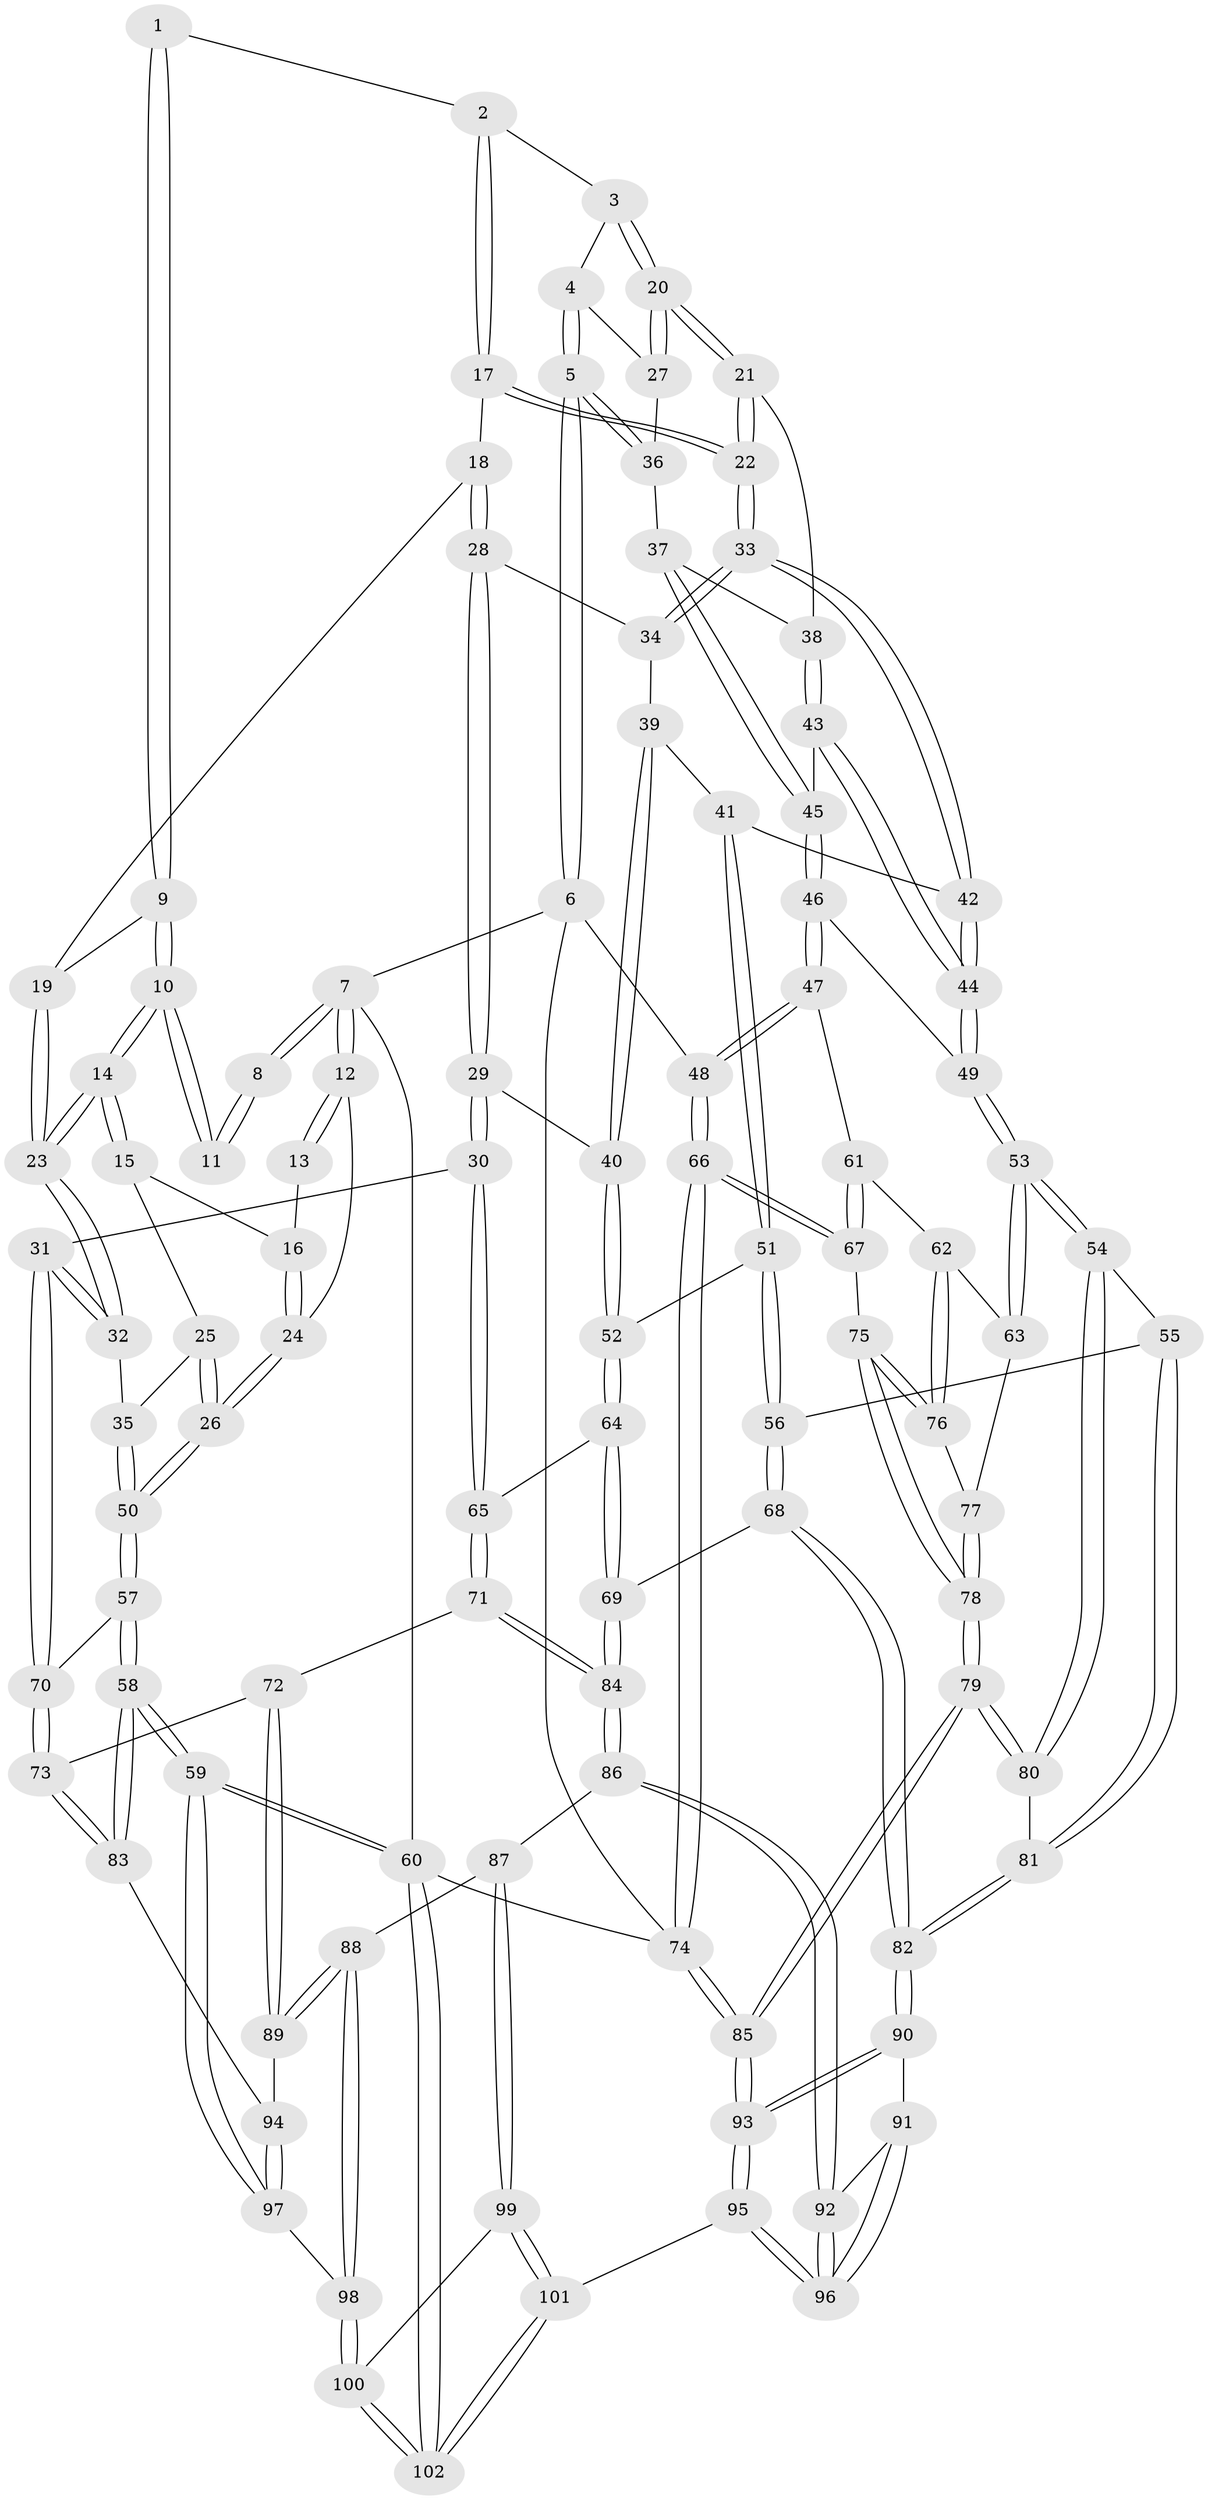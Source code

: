 // Generated by graph-tools (version 1.1) at 2025/38/03/09/25 02:38:39]
// undirected, 102 vertices, 252 edges
graph export_dot {
graph [start="1"]
  node [color=gray90,style=filled];
  1 [pos="+0.13884281776166268+0"];
  2 [pos="+0.5135865149376804+0"];
  3 [pos="+0.7180707719833984+0"];
  4 [pos="+1+0"];
  5 [pos="+1+0"];
  6 [pos="+1+0"];
  7 [pos="+0+0"];
  8 [pos="+0.0819520811290803+0"];
  9 [pos="+0.21225997240133282+0.11564708970871478"];
  10 [pos="+0.16073509382217424+0.13501263975817365"];
  11 [pos="+0.12792636020202838+0.11305254569897694"];
  12 [pos="+0+0"];
  13 [pos="+0.12134208464396373+0.11337575868112082"];
  14 [pos="+0.1503778365939706+0.23215762295780612"];
  15 [pos="+0.08198390997552454+0.23370194818545903"];
  16 [pos="+0.029520139827207057+0.16728530939302771"];
  17 [pos="+0.46655813899899107+0.025049213319116935"];
  18 [pos="+0.43577034020399713+0.07400639949432287"];
  19 [pos="+0.2900031953204956+0.11261083588435054"];
  20 [pos="+0.7183675873393253+0.2739327983799881"];
  21 [pos="+0.7075549671884286+0.2867330102692818"];
  22 [pos="+0.6876597850452484+0.2953767104238974"];
  23 [pos="+0.20612405097825898+0.3315297902116379"];
  24 [pos="+0+0.14407796582026264"];
  25 [pos="+0.05346734688920305+0.25291593113880645"];
  26 [pos="+0+0.3007764499200997"];
  27 [pos="+0.7219859809292505+0.27244683761359634"];
  28 [pos="+0.417663133472318+0.25500211968853936"];
  29 [pos="+0.3160114662045354+0.3935278084958788"];
  30 [pos="+0.2623591365381274+0.4181186739752532"];
  31 [pos="+0.24436293878986043+0.4193968487479242"];
  32 [pos="+0.23433833814275035+0.41054674511066647"];
  33 [pos="+0.6829144250861896+0.30134845477940986"];
  34 [pos="+0.4893098871218228+0.2906090199541343"];
  35 [pos="+0.08492969216786549+0.38405561022096746"];
  36 [pos="+0.8172340137014543+0.24758740442049287"];
  37 [pos="+0.9263174284858873+0.3389236033569054"];
  38 [pos="+0.7790355458759514+0.3412970903781597"];
  39 [pos="+0.5344082853423043+0.3716062701217532"];
  40 [pos="+0.4874896682097161+0.4721532918451075"];
  41 [pos="+0.6526751466039724+0.3880390509032155"];
  42 [pos="+0.6667225368392191+0.358763971701838"];
  43 [pos="+0.8082551717926542+0.4027294844627247"];
  44 [pos="+0.8066340807329849+0.4533472919148865"];
  45 [pos="+0.9413662324480214+0.34511296477169345"];
  46 [pos="+1+0.358799990485917"];
  47 [pos="+1+0.35650678412075654"];
  48 [pos="+1+0.3107333407350709"];
  49 [pos="+0.8121718853049112+0.4746328544281341"];
  50 [pos="+0+0.3848718165034393"];
  51 [pos="+0.6393174967223318+0.4755474292952918"];
  52 [pos="+0.5223751975371933+0.5046232774175237"];
  53 [pos="+0.7896061081686838+0.5587427673190021"];
  54 [pos="+0.7800976410524867+0.5646611863832142"];
  55 [pos="+0.735075313884021+0.562474119786422"];
  56 [pos="+0.7190598090145589+0.5567995020618692"];
  57 [pos="+0+0.4561479761344704"];
  58 [pos="+0+1"];
  59 [pos="+0+1"];
  60 [pos="+0+1"];
  61 [pos="+0.9080614273933618+0.537723417347395"];
  62 [pos="+0.8419354868347697+0.5593824496007415"];
  63 [pos="+0.8260580077140804+0.560662650290169"];
  64 [pos="+0.49030411244467426+0.6465426401009569"];
  65 [pos="+0.40353196882849884+0.6420774049782646"];
  66 [pos="+1+0.6405155061691573"];
  67 [pos="+1+0.6549453904584465"];
  68 [pos="+0.5343194069495144+0.6935808794357712"];
  69 [pos="+0.5326574205022568+0.6931536146422533"];
  70 [pos="+0.16225261449285092+0.5683387806344706"];
  71 [pos="+0.3434780464864415+0.6940142404035672"];
  72 [pos="+0.30966024654940955+0.7099853082807605"];
  73 [pos="+0.1466646609920183+0.7009552339921851"];
  74 [pos="+1+1"];
  75 [pos="+0.9977506699715566+0.6762909094519078"];
  76 [pos="+0.9604668450549154+0.649976855848961"];
  77 [pos="+0.884842639386659+0.634955835541692"];
  78 [pos="+0.9361806929415107+0.7168368058718028"];
  79 [pos="+0.8717470062304562+0.7756498652203152"];
  80 [pos="+0.8217406815651609+0.7336368418700002"];
  81 [pos="+0.6688732913160194+0.7637502471135437"];
  82 [pos="+0.6412468717064275+0.7824197797358718"];
  83 [pos="+0.13534965042085992+0.7154409812012766"];
  84 [pos="+0.44708948270143883+0.8237150309091704"];
  85 [pos="+0.931883706589902+1"];
  86 [pos="+0.4378044251170673+0.853161297126258"];
  87 [pos="+0.4115963190235981+0.8581256435500894"];
  88 [pos="+0.3993156455755933+0.8555260119791848"];
  89 [pos="+0.35176583512911536+0.8374370884705393"];
  90 [pos="+0.6430330487860763+0.8068458313444864"];
  91 [pos="+0.5975702028758493+0.8298052743832565"];
  92 [pos="+0.45767054468240354+0.8723683287882412"];
  93 [pos="+0.8115103218864144+1"];
  94 [pos="+0.28444661538818883+0.8611069760332826"];
  95 [pos="+0.5979215106935466+1"];
  96 [pos="+0.4994948183788532+0.9463954271434832"];
  97 [pos="+0.2644798544759854+0.9282305901842902"];
  98 [pos="+0.29885266826135404+0.9466689175041277"];
  99 [pos="+0.3763395497097919+0.9400314347350781"];
  100 [pos="+0.3188146143177174+0.9648427064693622"];
  101 [pos="+0.5357251936856567+1"];
  102 [pos="+0.38322956552945237+1"];
  1 -- 2;
  1 -- 9;
  1 -- 9;
  2 -- 3;
  2 -- 17;
  2 -- 17;
  3 -- 4;
  3 -- 20;
  3 -- 20;
  4 -- 5;
  4 -- 5;
  4 -- 27;
  5 -- 6;
  5 -- 6;
  5 -- 36;
  5 -- 36;
  6 -- 7;
  6 -- 48;
  6 -- 74;
  7 -- 8;
  7 -- 8;
  7 -- 12;
  7 -- 12;
  7 -- 60;
  8 -- 11;
  8 -- 11;
  9 -- 10;
  9 -- 10;
  9 -- 19;
  10 -- 11;
  10 -- 11;
  10 -- 14;
  10 -- 14;
  12 -- 13;
  12 -- 13;
  12 -- 24;
  13 -- 16;
  14 -- 15;
  14 -- 15;
  14 -- 23;
  14 -- 23;
  15 -- 16;
  15 -- 25;
  16 -- 24;
  16 -- 24;
  17 -- 18;
  17 -- 22;
  17 -- 22;
  18 -- 19;
  18 -- 28;
  18 -- 28;
  19 -- 23;
  19 -- 23;
  20 -- 21;
  20 -- 21;
  20 -- 27;
  20 -- 27;
  21 -- 22;
  21 -- 22;
  21 -- 38;
  22 -- 33;
  22 -- 33;
  23 -- 32;
  23 -- 32;
  24 -- 26;
  24 -- 26;
  25 -- 26;
  25 -- 26;
  25 -- 35;
  26 -- 50;
  26 -- 50;
  27 -- 36;
  28 -- 29;
  28 -- 29;
  28 -- 34;
  29 -- 30;
  29 -- 30;
  29 -- 40;
  30 -- 31;
  30 -- 65;
  30 -- 65;
  31 -- 32;
  31 -- 32;
  31 -- 70;
  31 -- 70;
  32 -- 35;
  33 -- 34;
  33 -- 34;
  33 -- 42;
  33 -- 42;
  34 -- 39;
  35 -- 50;
  35 -- 50;
  36 -- 37;
  37 -- 38;
  37 -- 45;
  37 -- 45;
  38 -- 43;
  38 -- 43;
  39 -- 40;
  39 -- 40;
  39 -- 41;
  40 -- 52;
  40 -- 52;
  41 -- 42;
  41 -- 51;
  41 -- 51;
  42 -- 44;
  42 -- 44;
  43 -- 44;
  43 -- 44;
  43 -- 45;
  44 -- 49;
  44 -- 49;
  45 -- 46;
  45 -- 46;
  46 -- 47;
  46 -- 47;
  46 -- 49;
  47 -- 48;
  47 -- 48;
  47 -- 61;
  48 -- 66;
  48 -- 66;
  49 -- 53;
  49 -- 53;
  50 -- 57;
  50 -- 57;
  51 -- 52;
  51 -- 56;
  51 -- 56;
  52 -- 64;
  52 -- 64;
  53 -- 54;
  53 -- 54;
  53 -- 63;
  53 -- 63;
  54 -- 55;
  54 -- 80;
  54 -- 80;
  55 -- 56;
  55 -- 81;
  55 -- 81;
  56 -- 68;
  56 -- 68;
  57 -- 58;
  57 -- 58;
  57 -- 70;
  58 -- 59;
  58 -- 59;
  58 -- 83;
  58 -- 83;
  59 -- 60;
  59 -- 60;
  59 -- 97;
  59 -- 97;
  60 -- 102;
  60 -- 102;
  60 -- 74;
  61 -- 62;
  61 -- 67;
  61 -- 67;
  62 -- 63;
  62 -- 76;
  62 -- 76;
  63 -- 77;
  64 -- 65;
  64 -- 69;
  64 -- 69;
  65 -- 71;
  65 -- 71;
  66 -- 67;
  66 -- 67;
  66 -- 74;
  66 -- 74;
  67 -- 75;
  68 -- 69;
  68 -- 82;
  68 -- 82;
  69 -- 84;
  69 -- 84;
  70 -- 73;
  70 -- 73;
  71 -- 72;
  71 -- 84;
  71 -- 84;
  72 -- 73;
  72 -- 89;
  72 -- 89;
  73 -- 83;
  73 -- 83;
  74 -- 85;
  74 -- 85;
  75 -- 76;
  75 -- 76;
  75 -- 78;
  75 -- 78;
  76 -- 77;
  77 -- 78;
  77 -- 78;
  78 -- 79;
  78 -- 79;
  79 -- 80;
  79 -- 80;
  79 -- 85;
  79 -- 85;
  80 -- 81;
  81 -- 82;
  81 -- 82;
  82 -- 90;
  82 -- 90;
  83 -- 94;
  84 -- 86;
  84 -- 86;
  85 -- 93;
  85 -- 93;
  86 -- 87;
  86 -- 92;
  86 -- 92;
  87 -- 88;
  87 -- 99;
  87 -- 99;
  88 -- 89;
  88 -- 89;
  88 -- 98;
  88 -- 98;
  89 -- 94;
  90 -- 91;
  90 -- 93;
  90 -- 93;
  91 -- 92;
  91 -- 96;
  91 -- 96;
  92 -- 96;
  92 -- 96;
  93 -- 95;
  93 -- 95;
  94 -- 97;
  94 -- 97;
  95 -- 96;
  95 -- 96;
  95 -- 101;
  97 -- 98;
  98 -- 100;
  98 -- 100;
  99 -- 100;
  99 -- 101;
  99 -- 101;
  100 -- 102;
  100 -- 102;
  101 -- 102;
  101 -- 102;
}
